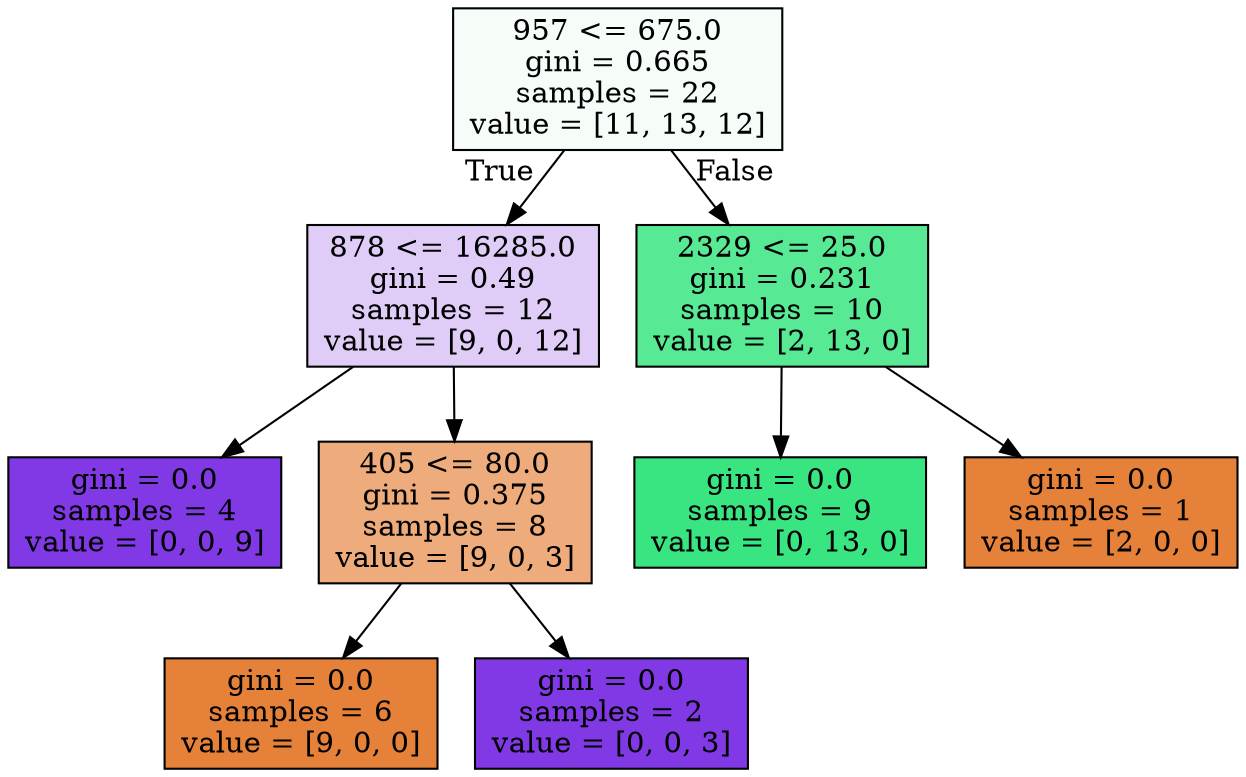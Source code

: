 digraph Tree {
node [shape=box, style="filled", color="black"] ;
0 [label="957 <= 675.0\ngini = 0.665\nsamples = 22\nvalue = [11, 13, 12]", fillcolor="#39e5810b"] ;
1 [label="878 <= 16285.0\ngini = 0.49\nsamples = 12\nvalue = [9, 0, 12]", fillcolor="#8139e540"] ;
0 -> 1 [labeldistance=2.5, labelangle=45, headlabel="True"] ;
2 [label="gini = 0.0\nsamples = 4\nvalue = [0, 0, 9]", fillcolor="#8139e5ff"] ;
1 -> 2 ;
3 [label="405 <= 80.0\ngini = 0.375\nsamples = 8\nvalue = [9, 0, 3]", fillcolor="#e58139aa"] ;
1 -> 3 ;
4 [label="gini = 0.0\nsamples = 6\nvalue = [9, 0, 0]", fillcolor="#e58139ff"] ;
3 -> 4 ;
5 [label="gini = 0.0\nsamples = 2\nvalue = [0, 0, 3]", fillcolor="#8139e5ff"] ;
3 -> 5 ;
6 [label="2329 <= 25.0\ngini = 0.231\nsamples = 10\nvalue = [2, 13, 0]", fillcolor="#39e581d8"] ;
0 -> 6 [labeldistance=2.5, labelangle=-45, headlabel="False"] ;
7 [label="gini = 0.0\nsamples = 9\nvalue = [0, 13, 0]", fillcolor="#39e581ff"] ;
6 -> 7 ;
8 [label="gini = 0.0\nsamples = 1\nvalue = [2, 0, 0]", fillcolor="#e58139ff"] ;
6 -> 8 ;
}